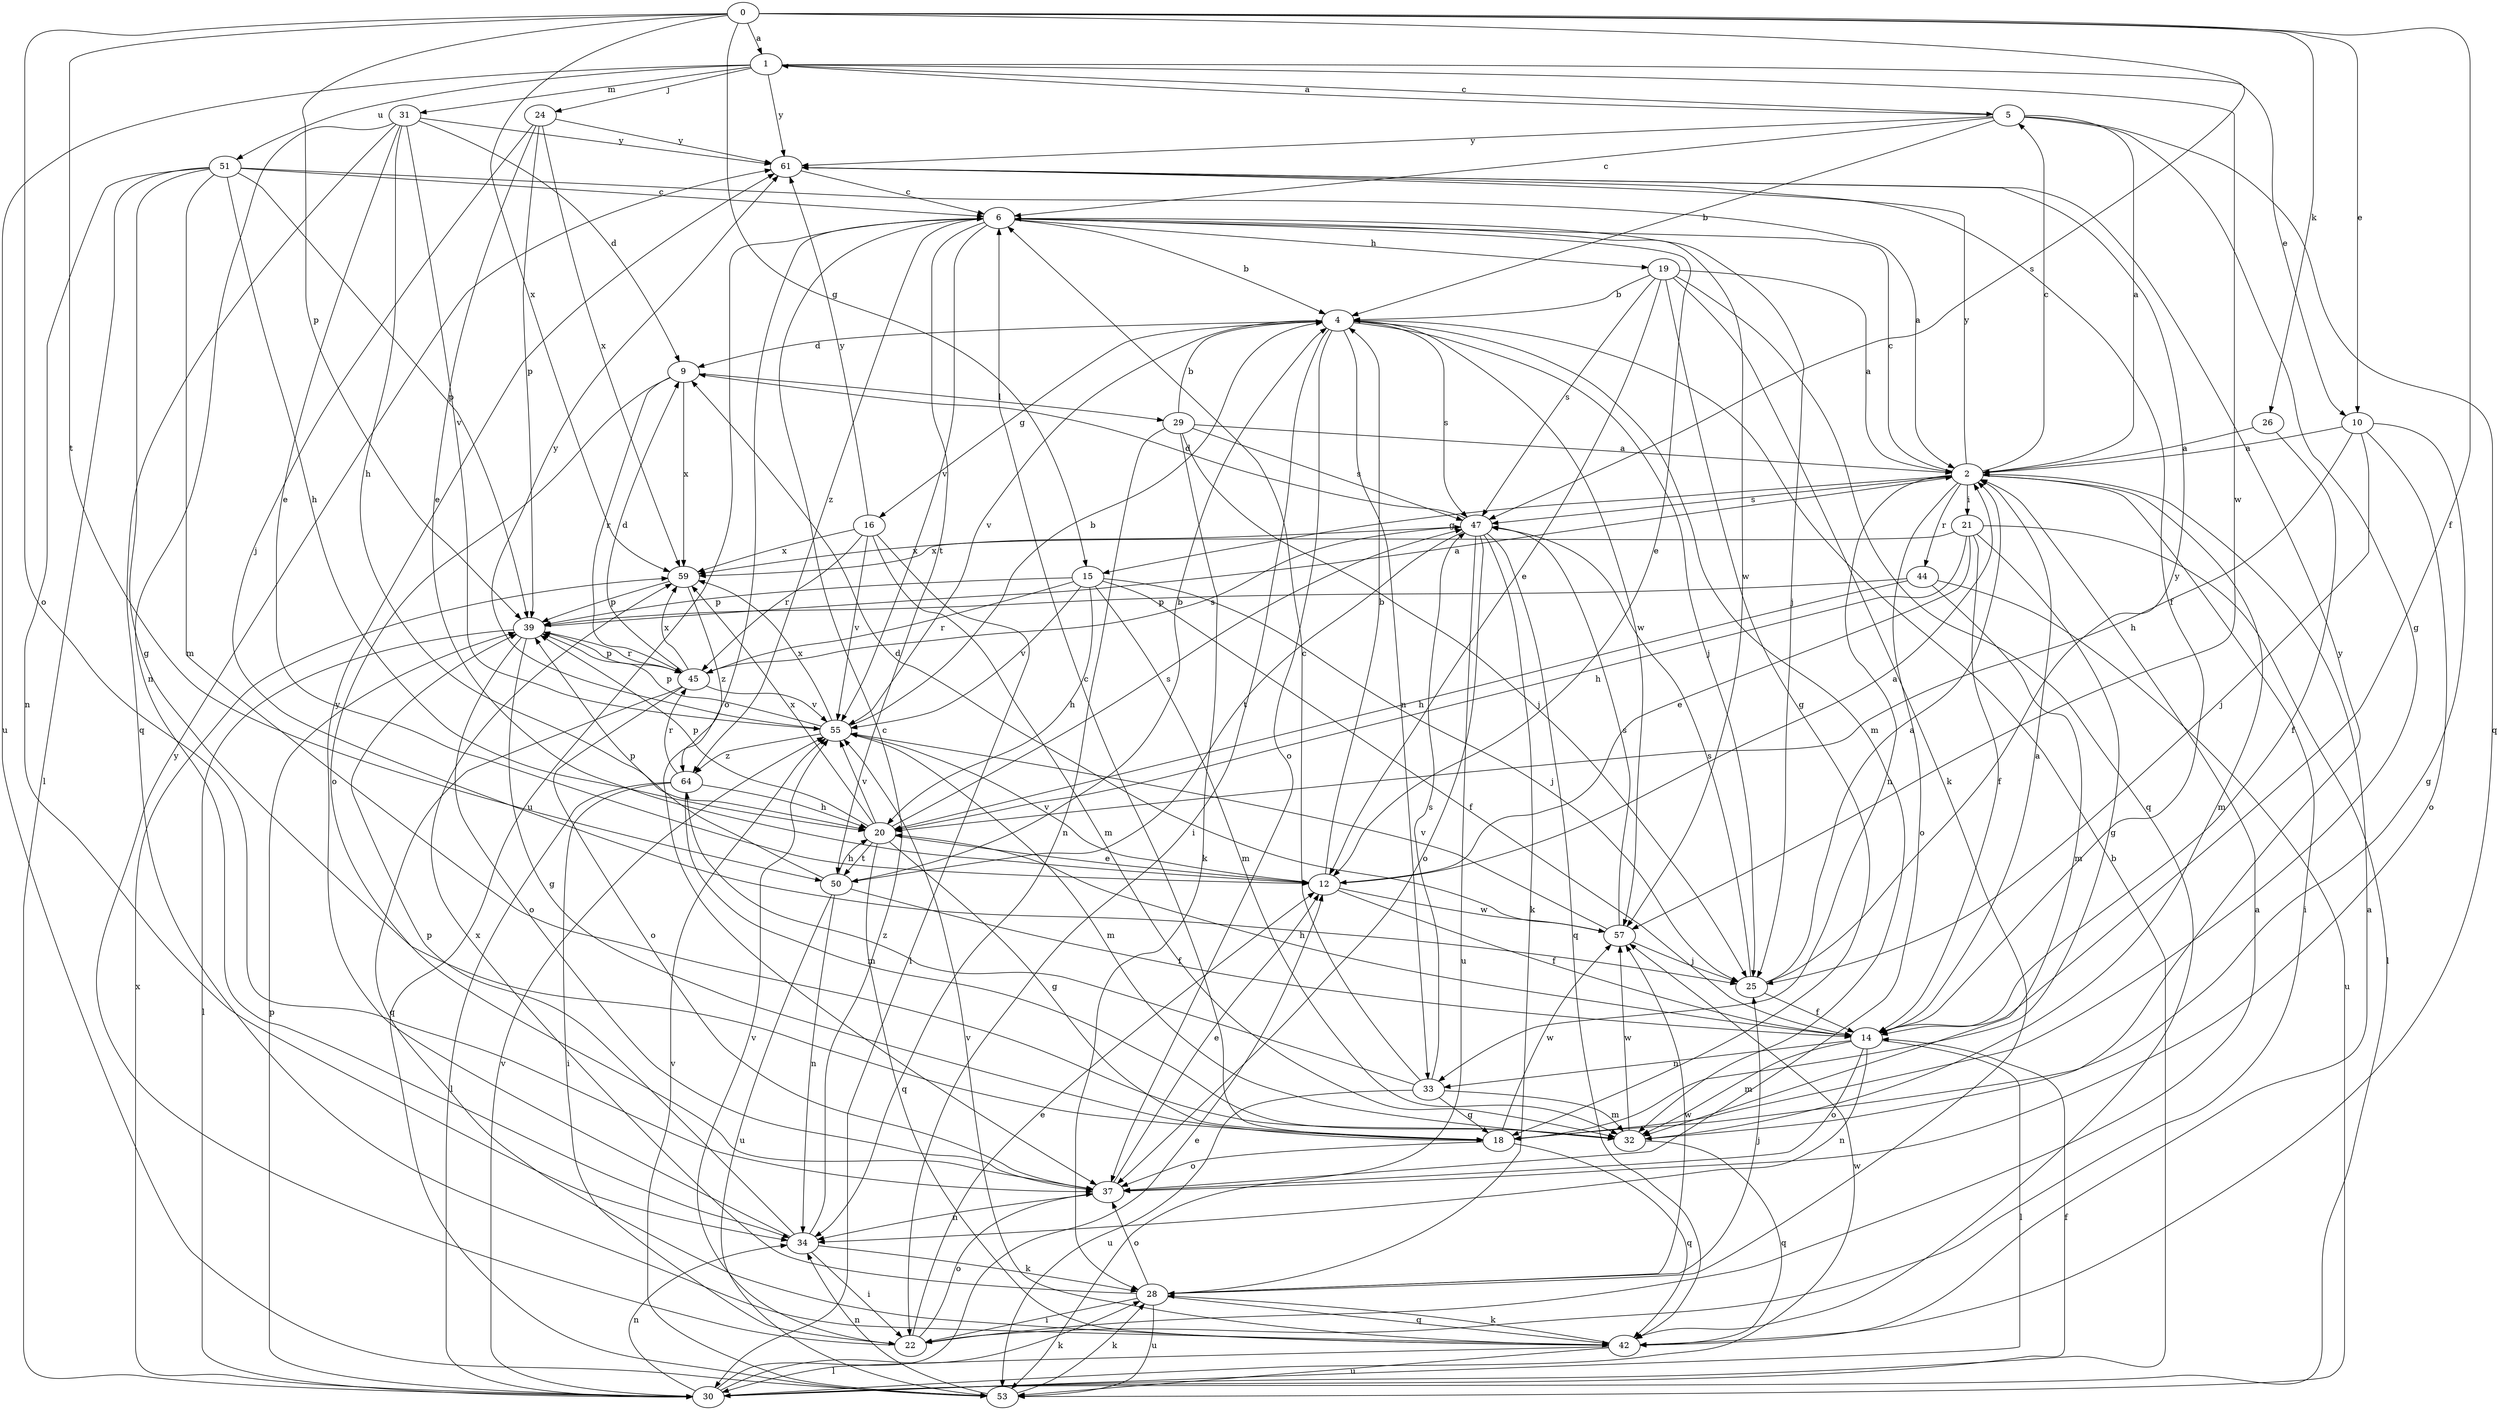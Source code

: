 strict digraph  {
0;
1;
2;
4;
5;
6;
9;
10;
12;
14;
15;
16;
18;
19;
20;
21;
22;
24;
25;
26;
28;
29;
30;
31;
32;
33;
34;
37;
39;
42;
44;
45;
47;
50;
51;
53;
55;
57;
59;
61;
64;
0 -> 1  [label=a];
0 -> 10  [label=e];
0 -> 14  [label=f];
0 -> 15  [label=g];
0 -> 26  [label=k];
0 -> 37  [label=o];
0 -> 39  [label=p];
0 -> 47  [label=s];
0 -> 50  [label=t];
0 -> 59  [label=x];
1 -> 5  [label=c];
1 -> 10  [label=e];
1 -> 24  [label=j];
1 -> 31  [label=m];
1 -> 51  [label=u];
1 -> 53  [label=u];
1 -> 57  [label=w];
1 -> 61  [label=y];
2 -> 5  [label=c];
2 -> 6  [label=c];
2 -> 15  [label=g];
2 -> 21  [label=i];
2 -> 22  [label=i];
2 -> 32  [label=m];
2 -> 33  [label=n];
2 -> 37  [label=o];
2 -> 44  [label=r];
2 -> 47  [label=s];
2 -> 61  [label=y];
4 -> 9  [label=d];
4 -> 16  [label=g];
4 -> 22  [label=i];
4 -> 25  [label=j];
4 -> 32  [label=m];
4 -> 33  [label=n];
4 -> 37  [label=o];
4 -> 47  [label=s];
4 -> 55  [label=v];
4 -> 57  [label=w];
5 -> 1  [label=a];
5 -> 2  [label=a];
5 -> 4  [label=b];
5 -> 6  [label=c];
5 -> 18  [label=g];
5 -> 42  [label=q];
5 -> 61  [label=y];
6 -> 4  [label=b];
6 -> 12  [label=e];
6 -> 19  [label=h];
6 -> 25  [label=j];
6 -> 37  [label=o];
6 -> 50  [label=t];
6 -> 53  [label=u];
6 -> 55  [label=v];
6 -> 57  [label=w];
6 -> 64  [label=z];
9 -> 29  [label=l];
9 -> 37  [label=o];
9 -> 45  [label=r];
9 -> 59  [label=x];
10 -> 2  [label=a];
10 -> 18  [label=g];
10 -> 20  [label=h];
10 -> 25  [label=j];
10 -> 37  [label=o];
12 -> 2  [label=a];
12 -> 4  [label=b];
12 -> 14  [label=f];
12 -> 55  [label=v];
12 -> 57  [label=w];
14 -> 2  [label=a];
14 -> 20  [label=h];
14 -> 30  [label=l];
14 -> 32  [label=m];
14 -> 33  [label=n];
14 -> 34  [label=n];
14 -> 37  [label=o];
15 -> 14  [label=f];
15 -> 20  [label=h];
15 -> 25  [label=j];
15 -> 32  [label=m];
15 -> 39  [label=p];
15 -> 45  [label=r];
15 -> 55  [label=v];
16 -> 30  [label=l];
16 -> 32  [label=m];
16 -> 45  [label=r];
16 -> 55  [label=v];
16 -> 59  [label=x];
16 -> 61  [label=y];
18 -> 6  [label=c];
18 -> 37  [label=o];
18 -> 42  [label=q];
18 -> 57  [label=w];
19 -> 2  [label=a];
19 -> 4  [label=b];
19 -> 12  [label=e];
19 -> 18  [label=g];
19 -> 28  [label=k];
19 -> 42  [label=q];
19 -> 47  [label=s];
20 -> 12  [label=e];
20 -> 18  [label=g];
20 -> 39  [label=p];
20 -> 42  [label=q];
20 -> 47  [label=s];
20 -> 50  [label=t];
20 -> 55  [label=v];
20 -> 59  [label=x];
21 -> 12  [label=e];
21 -> 14  [label=f];
21 -> 18  [label=g];
21 -> 20  [label=h];
21 -> 30  [label=l];
21 -> 59  [label=x];
22 -> 2  [label=a];
22 -> 12  [label=e];
22 -> 37  [label=o];
22 -> 55  [label=v];
22 -> 61  [label=y];
24 -> 12  [label=e];
24 -> 25  [label=j];
24 -> 39  [label=p];
24 -> 59  [label=x];
24 -> 61  [label=y];
25 -> 2  [label=a];
25 -> 14  [label=f];
25 -> 47  [label=s];
25 -> 61  [label=y];
26 -> 2  [label=a];
26 -> 14  [label=f];
28 -> 22  [label=i];
28 -> 25  [label=j];
28 -> 37  [label=o];
28 -> 42  [label=q];
28 -> 53  [label=u];
28 -> 57  [label=w];
28 -> 59  [label=x];
29 -> 2  [label=a];
29 -> 4  [label=b];
29 -> 25  [label=j];
29 -> 28  [label=k];
29 -> 34  [label=n];
29 -> 47  [label=s];
30 -> 4  [label=b];
30 -> 12  [label=e];
30 -> 14  [label=f];
30 -> 28  [label=k];
30 -> 34  [label=n];
30 -> 39  [label=p];
30 -> 55  [label=v];
30 -> 57  [label=w];
30 -> 59  [label=x];
31 -> 9  [label=d];
31 -> 12  [label=e];
31 -> 20  [label=h];
31 -> 34  [label=n];
31 -> 42  [label=q];
31 -> 55  [label=v];
31 -> 61  [label=y];
32 -> 42  [label=q];
32 -> 57  [label=w];
32 -> 61  [label=y];
33 -> 6  [label=c];
33 -> 18  [label=g];
33 -> 32  [label=m];
33 -> 47  [label=s];
33 -> 53  [label=u];
33 -> 64  [label=z];
34 -> 6  [label=c];
34 -> 22  [label=i];
34 -> 28  [label=k];
34 -> 39  [label=p];
34 -> 61  [label=y];
37 -> 12  [label=e];
37 -> 34  [label=n];
39 -> 2  [label=a];
39 -> 18  [label=g];
39 -> 30  [label=l];
39 -> 37  [label=o];
39 -> 45  [label=r];
42 -> 2  [label=a];
42 -> 28  [label=k];
42 -> 30  [label=l];
42 -> 53  [label=u];
42 -> 55  [label=v];
44 -> 20  [label=h];
44 -> 32  [label=m];
44 -> 39  [label=p];
44 -> 53  [label=u];
45 -> 9  [label=d];
45 -> 37  [label=o];
45 -> 39  [label=p];
45 -> 42  [label=q];
45 -> 47  [label=s];
45 -> 55  [label=v];
45 -> 59  [label=x];
47 -> 9  [label=d];
47 -> 28  [label=k];
47 -> 37  [label=o];
47 -> 42  [label=q];
47 -> 50  [label=t];
47 -> 53  [label=u];
47 -> 59  [label=x];
50 -> 4  [label=b];
50 -> 14  [label=f];
50 -> 20  [label=h];
50 -> 34  [label=n];
50 -> 39  [label=p];
50 -> 53  [label=u];
51 -> 2  [label=a];
51 -> 6  [label=c];
51 -> 18  [label=g];
51 -> 20  [label=h];
51 -> 30  [label=l];
51 -> 32  [label=m];
51 -> 34  [label=n];
51 -> 39  [label=p];
53 -> 28  [label=k];
53 -> 34  [label=n];
53 -> 55  [label=v];
55 -> 4  [label=b];
55 -> 32  [label=m];
55 -> 39  [label=p];
55 -> 59  [label=x];
55 -> 61  [label=y];
55 -> 64  [label=z];
57 -> 9  [label=d];
57 -> 25  [label=j];
57 -> 47  [label=s];
57 -> 55  [label=v];
59 -> 39  [label=p];
59 -> 64  [label=z];
61 -> 6  [label=c];
61 -> 14  [label=f];
64 -> 20  [label=h];
64 -> 22  [label=i];
64 -> 30  [label=l];
64 -> 32  [label=m];
64 -> 45  [label=r];
}
